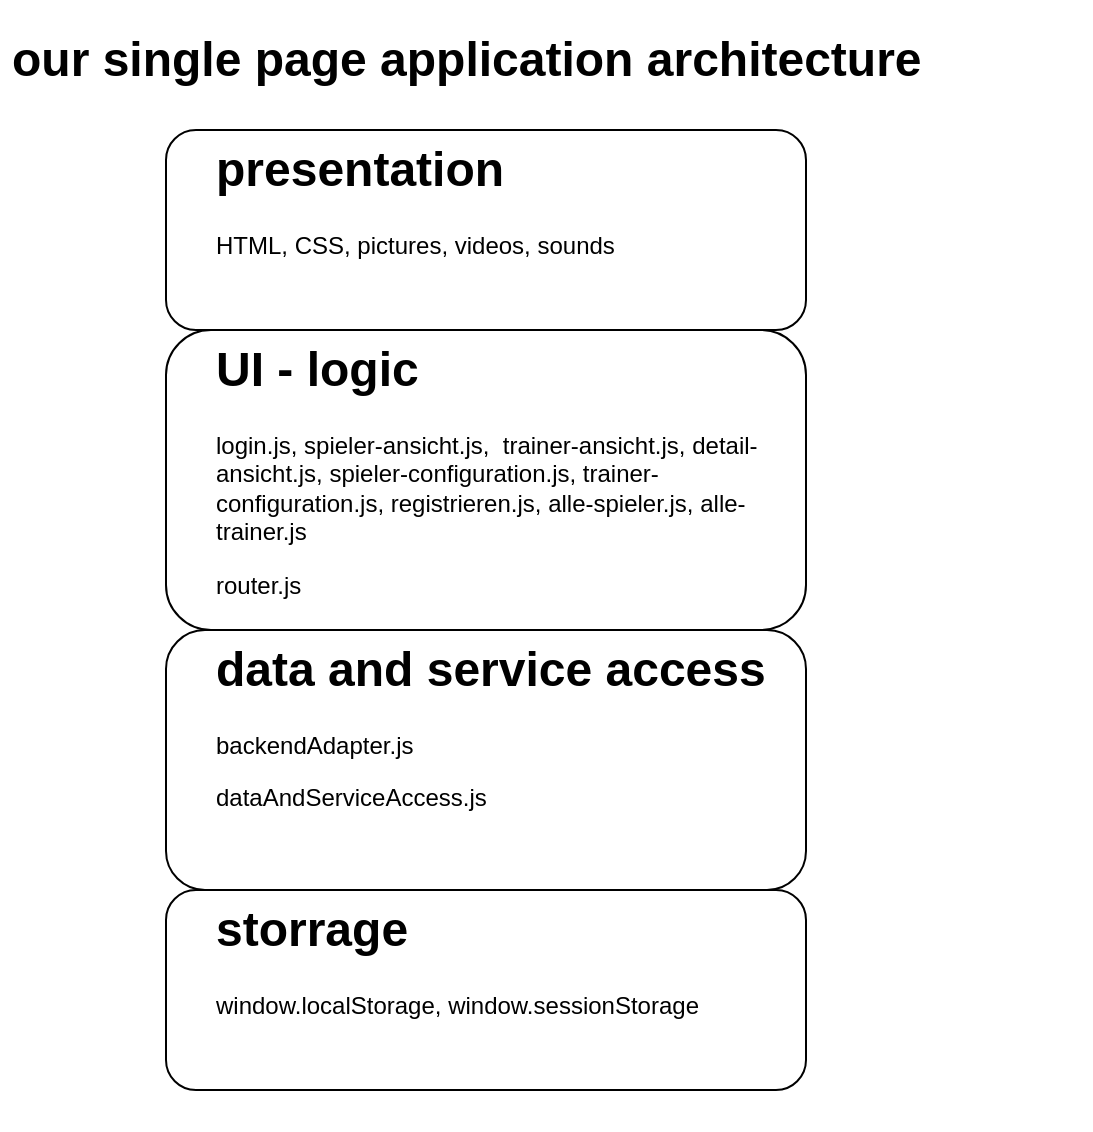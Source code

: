 <mxfile version="10.3.8" type="github"><diagram id="YSYVrhDB8Bs0zlw2olQC" name="Page-1"><mxGraphModel dx="1274" dy="647" grid="1" gridSize="10" guides="1" tooltips="1" connect="1" arrows="1" fold="1" page="1" pageScale="1" pageWidth="827" pageHeight="1169" math="0" shadow="0"><root><mxCell id="0"/><mxCell id="1" parent="0"/><mxCell id="9y6iXwXK0ml90SZmKnr4-12" value="" style="rounded=1;whiteSpace=wrap;html=1;" vertex="1" parent="1"><mxGeometry x="150" y="445" width="320" height="100" as="geometry"/></mxCell><mxCell id="9y6iXwXK0ml90SZmKnr4-11" value="" style="rounded=1;whiteSpace=wrap;html=1;" vertex="1" parent="1"><mxGeometry x="150" y="315" width="320" height="130" as="geometry"/></mxCell><mxCell id="9y6iXwXK0ml90SZmKnr4-10" value="" style="rounded=1;whiteSpace=wrap;html=1;" vertex="1" parent="1"><mxGeometry x="150" y="165" width="320" height="150" as="geometry"/></mxCell><mxCell id="9y6iXwXK0ml90SZmKnr4-8" value="" style="rounded=1;whiteSpace=wrap;html=1;" vertex="1" parent="1"><mxGeometry x="150" y="65" width="320" height="100" as="geometry"/></mxCell><mxCell id="9y6iXwXK0ml90SZmKnr4-2" value="&lt;h1&gt;presentation&lt;/h1&gt;&lt;p&gt;HTML, CSS, pictures, videos, sounds&lt;/p&gt;" style="text;html=1;strokeColor=none;fillColor=none;spacing=5;spacingTop=-20;whiteSpace=wrap;overflow=hidden;rounded=0;" vertex="1" parent="1"><mxGeometry x="170" y="65" width="220" height="120" as="geometry"/></mxCell><mxCell id="9y6iXwXK0ml90SZmKnr4-3" value="&lt;h1&gt;UI - logic&lt;/h1&gt;&lt;p&gt;login.js, spieler-ansicht.js,&amp;nbsp; trainer-ansicht.js, detail-ansicht.js, spieler-configuration.js, trainer-configuration.js, registrieren.js, alle-spieler.js, alle-trainer.js&lt;/p&gt;&lt;p&gt;router.js&lt;/p&gt;" style="text;html=1;strokeColor=none;fillColor=none;spacing=5;spacingTop=-20;whiteSpace=wrap;overflow=hidden;rounded=0;" vertex="1" parent="1"><mxGeometry x="170" y="165" width="280" height="140" as="geometry"/></mxCell><mxCell id="9y6iXwXK0ml90SZmKnr4-6" value="&lt;h1&gt;data and service access&lt;/h1&gt;&lt;p&gt;backendAdapter.js&lt;/p&gt;&lt;p&gt;dataAndServiceAccess.js&lt;/p&gt;" style="text;html=1;strokeColor=none;fillColor=none;spacing=5;spacingTop=-20;whiteSpace=wrap;overflow=hidden;rounded=0;" vertex="1" parent="1"><mxGeometry x="170" y="315" width="330" height="120" as="geometry"/></mxCell><mxCell id="9y6iXwXK0ml90SZmKnr4-7" value="&lt;h1&gt;storrage&lt;/h1&gt;&lt;p&gt;window.localStorage,&amp;nbsp;&lt;span&gt;window.sessionStorage&lt;/span&gt;&lt;/p&gt;" style="text;html=1;strokeColor=none;fillColor=none;spacing=5;spacingTop=-20;whiteSpace=wrap;overflow=hidden;rounded=0;" vertex="1" parent="1"><mxGeometry x="170" y="445" width="340" height="120" as="geometry"/></mxCell><mxCell id="9y6iXwXK0ml90SZmKnr4-14" value="&lt;h1&gt;our single page application architecture&lt;/h1&gt;" style="text;html=1;strokeColor=none;fillColor=none;spacing=5;spacingTop=-20;whiteSpace=wrap;overflow=hidden;rounded=0;" vertex="1" parent="1"><mxGeometry x="67.5" y="10" width="545" height="40" as="geometry"/></mxCell></root></mxGraphModel></diagram></mxfile>